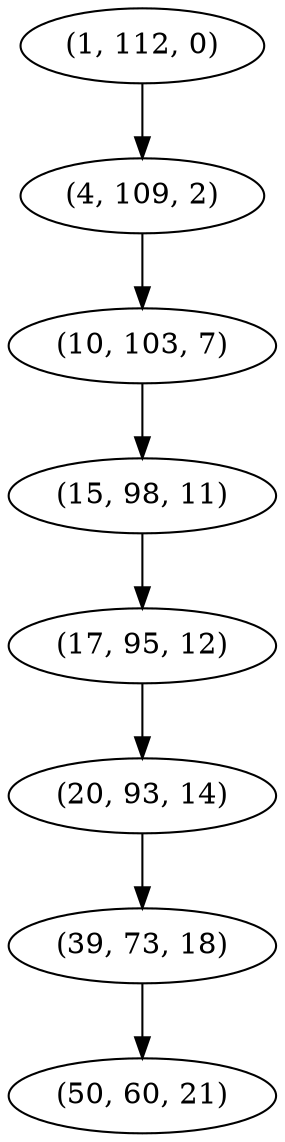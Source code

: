 digraph tree {
    "(1, 112, 0)";
    "(4, 109, 2)";
    "(10, 103, 7)";
    "(15, 98, 11)";
    "(17, 95, 12)";
    "(20, 93, 14)";
    "(39, 73, 18)";
    "(50, 60, 21)";
    "(1, 112, 0)" -> "(4, 109, 2)";
    "(4, 109, 2)" -> "(10, 103, 7)";
    "(10, 103, 7)" -> "(15, 98, 11)";
    "(15, 98, 11)" -> "(17, 95, 12)";
    "(17, 95, 12)" -> "(20, 93, 14)";
    "(20, 93, 14)" -> "(39, 73, 18)";
    "(39, 73, 18)" -> "(50, 60, 21)";
}
